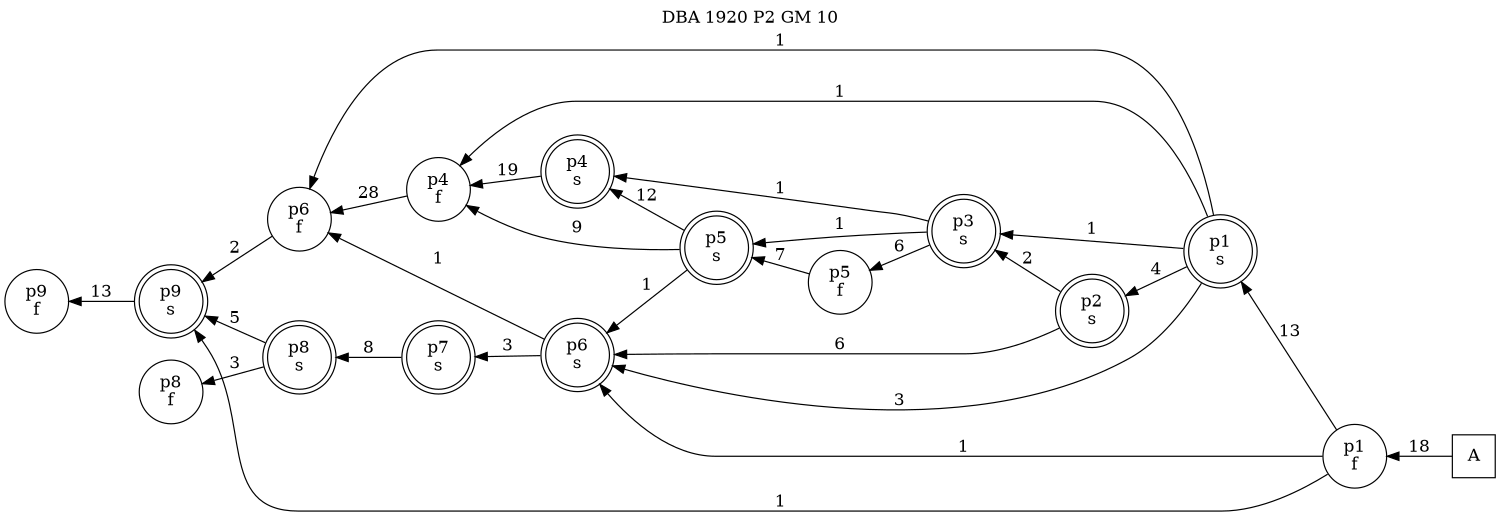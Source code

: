 digraph DBA_1920_P2_GM_10_GOOD {
labelloc="tl"
label= " DBA 1920 P2 GM 10 "
rankdir="RL";
graph [ size=" 10 , 10 !"]

"A" [shape="square" label="A"]
"p1_f" [shape="circle" label="p1
f"]
"p1_s" [shape="doublecircle" label="p1
s"]
"p2_s" [shape="doublecircle" label="p2
s"]
"p3_s" [shape="doublecircle" label="p3
s"]
"p5_f" [shape="circle" label="p5
f"]
"p5_s" [shape="doublecircle" label="p5
s"]
"p4_s" [shape="doublecircle" label="p4
s"]
"p4_f" [shape="circle" label="p4
f"]
"p6_f" [shape="circle" label="p6
f"]
"p6_s" [shape="doublecircle" label="p6
s"]
"p7_s" [shape="doublecircle" label="p7
s"]
"p8_s" [shape="doublecircle" label="p8
s"]
"p9_s" [shape="doublecircle" label="p9
s"]
"p9_f" [shape="circle" label="p9
f"]
"p8_f" [shape="circle" label="p8
f"]
"A" -> "p1_f" [ label=18]
"p1_f" -> "p1_s" [ label=13]
"p1_f" -> "p6_s" [ label=1]
"p1_f" -> "p9_s" [ label=1]
"p1_s" -> "p2_s" [ label=4]
"p1_s" -> "p3_s" [ label=1]
"p1_s" -> "p4_f" [ label=1]
"p1_s" -> "p6_f" [ label=1]
"p1_s" -> "p6_s" [ label=3]
"p2_s" -> "p3_s" [ label=2]
"p2_s" -> "p6_s" [ label=6]
"p3_s" -> "p5_f" [ label=6]
"p3_s" -> "p5_s" [ label=1]
"p3_s" -> "p4_s" [ label=1]
"p5_f" -> "p5_s" [ label=7]
"p5_s" -> "p4_s" [ label=12]
"p5_s" -> "p4_f" [ label=9]
"p5_s" -> "p6_s" [ label=1]
"p4_s" -> "p4_f" [ label=19]
"p4_f" -> "p6_f" [ label=28]
"p6_f" -> "p9_s" [ label=2]
"p6_s" -> "p6_f" [ label=1]
"p6_s" -> "p7_s" [ label=3]
"p7_s" -> "p8_s" [ label=8]
"p8_s" -> "p9_s" [ label=5]
"p8_s" -> "p8_f" [ label=3]
"p9_s" -> "p9_f" [ label=13]
}
